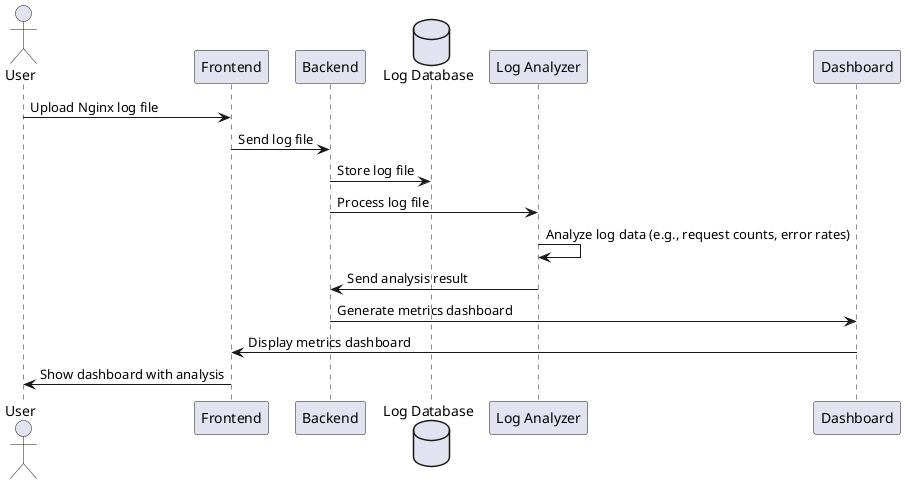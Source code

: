 @startuml

actor User
participant "Frontend" as FE
participant "Backend" as BE
database "Log Database" as DB
participant "Log Analyzer" as Analyzer
participant "Dashboard" as Dashboard

User -> FE: Upload Nginx log file
FE -> BE: Send log file
BE -> DB: Store log file
BE -> Analyzer: Process log file
Analyzer -> Analyzer: Analyze log data (e.g., request counts, error rates)
Analyzer -> BE: Send analysis result
BE -> Dashboard: Generate metrics dashboard
Dashboard -> FE: Display metrics dashboard
FE -> User: Show dashboard with analysis

@enduml
